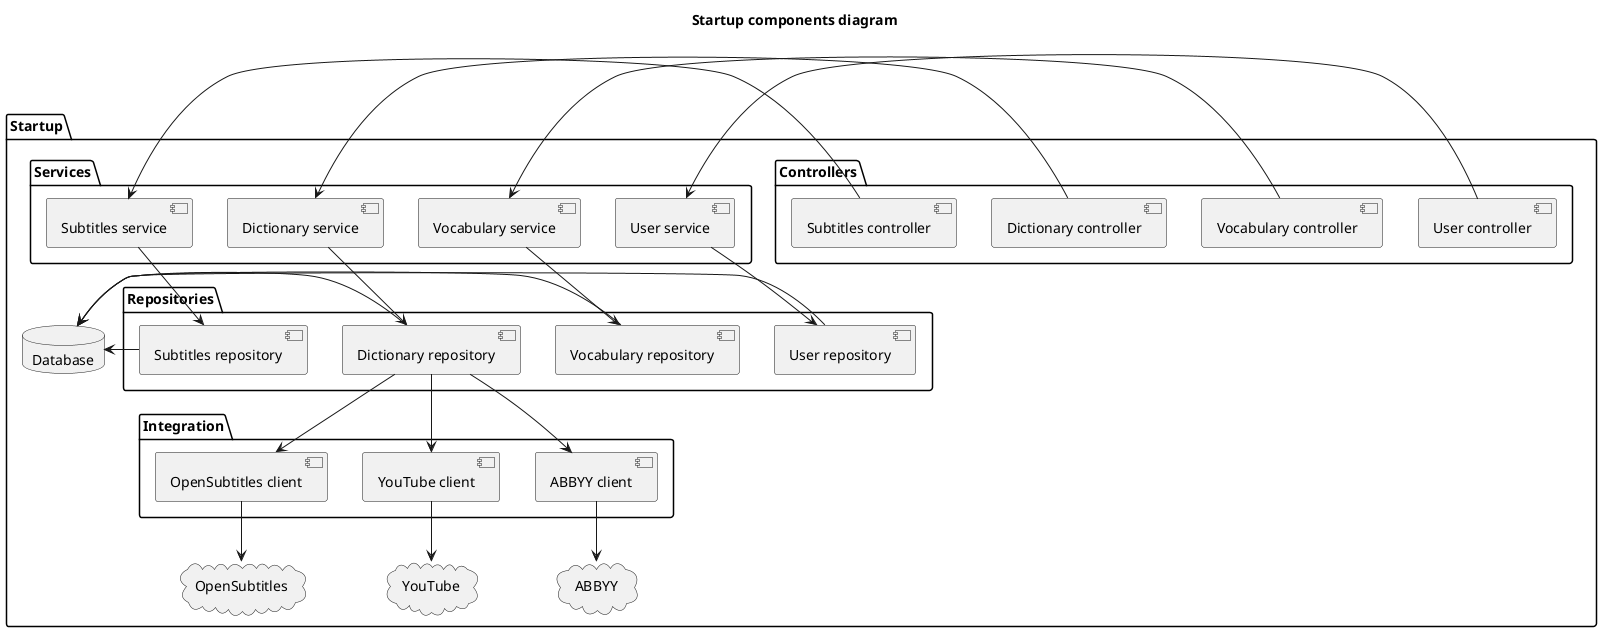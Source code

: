 @startuml
title Startup components diagram

folder Startup {
    package Controllers {
        [User controller] as UserController
        [Vocabulary controller] as VocabularyController
        [Dictionary controller] as DictionaryController
        [Subtitles controller] as SubtitlesController
    }

    package Services {
        [User service] as UserService
        [Vocabulary service] as VocabularyService
        [Dictionary service] as DictionaryService
        [Subtitles service] as SubtitlesService
    }

    package Integration {
        [OpenSubtitles client] as OpenSubtitlesClient
        [YouTube client] as YouTubeClient
        [ABBYY client] as ABBYYClient
    }

    package Repositories {
        [User repository] as UserRepository
        [Vocabulary repository] as VocabularyRepository
        [Dictionary repository] as DictionaryRepository
        [Subtitles repository] as SubtitlesRepository
    }

    UserController -r-> UserService
    VocabularyController -r-> VocabularyService
    DictionaryController -r-> DictionaryService
    SubtitlesController -r-> SubtitlesService

    UserService -d-> UserRepository
    VocabularyService -d-> VocabularyRepository
    DictionaryService -d-> DictionaryRepository
    SubtitlesService -d-> SubtitlesRepository

    UserRepository -r-> Database
    VocabularyRepository -r-> Database
    SubtitlesRepository -r-> Database
    DictionaryRepository -r-> Database
    DictionaryRepository -d-> OpenSubtitlesClient
    DictionaryRepository -d-> YouTubeClient
    DictionaryRepository -d-> ABBYYClient

    OpenSubtitlesClient -d-> OpenSubtitles
    YouTubeClient -d-> YouTube
    ABBYYClient -d-> ABBYY
}

cloud OpenSubtitles {
}

cloud YouTube {
}

cloud ABBYY {
}

database PostgreSQL as Database {

}
@enduml